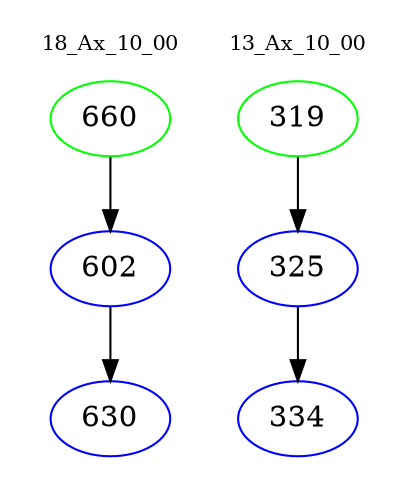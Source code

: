 digraph{
subgraph cluster_0 {
color = white
label = "18_Ax_10_00";
fontsize=10;
T0_660 [label="660", color="green"]
T0_660 -> T0_602 [color="black"]
T0_602 [label="602", color="blue"]
T0_602 -> T0_630 [color="black"]
T0_630 [label="630", color="blue"]
}
subgraph cluster_1 {
color = white
label = "13_Ax_10_00";
fontsize=10;
T1_319 [label="319", color="green"]
T1_319 -> T1_325 [color="black"]
T1_325 [label="325", color="blue"]
T1_325 -> T1_334 [color="black"]
T1_334 [label="334", color="blue"]
}
}
